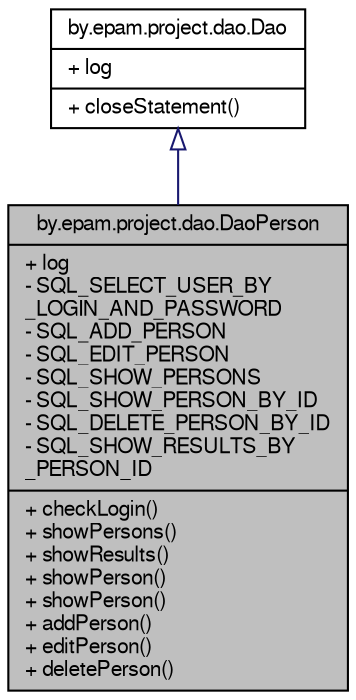 digraph "by.epam.project.dao.DaoPerson"
{
  bgcolor="transparent";
  edge [fontname="FreeSans",fontsize="10",labelfontname="FreeSans",labelfontsize="10"];
  node [fontname="FreeSans",fontsize="10",shape=record];
  Node1 [label="{by.epam.project.dao.DaoPerson\n|+ log\l- SQL_SELECT_USER_BY\l_LOGIN_AND_PASSWORD\l- SQL_ADD_PERSON\l- SQL_EDIT_PERSON\l- SQL_SHOW_PERSONS\l- SQL_SHOW_PERSON_BY_ID\l- SQL_DELETE_PERSON_BY_ID\l- SQL_SHOW_RESULTS_BY\l_PERSON_ID\l|+ checkLogin()\l+ showPersons()\l+ showResults()\l+ showPerson()\l+ showPerson()\l+ addPerson()\l+ editPerson()\l+ deletePerson()\l}",height=0.2,width=0.4,color="black", fillcolor="grey75", style="filled", fontcolor="black"];
  Node2 -> Node1 [dir="back",color="midnightblue",fontsize="10",style="solid",arrowtail="onormal",fontname="FreeSans"];
  Node2 [label="{by.epam.project.dao.Dao\n|+ log\l|+ closeStatement()\l}",height=0.2,width=0.4,color="black",URL="$d6/de4/classby_1_1epam_1_1project_1_1dao_1_1_dao.html"];
}
